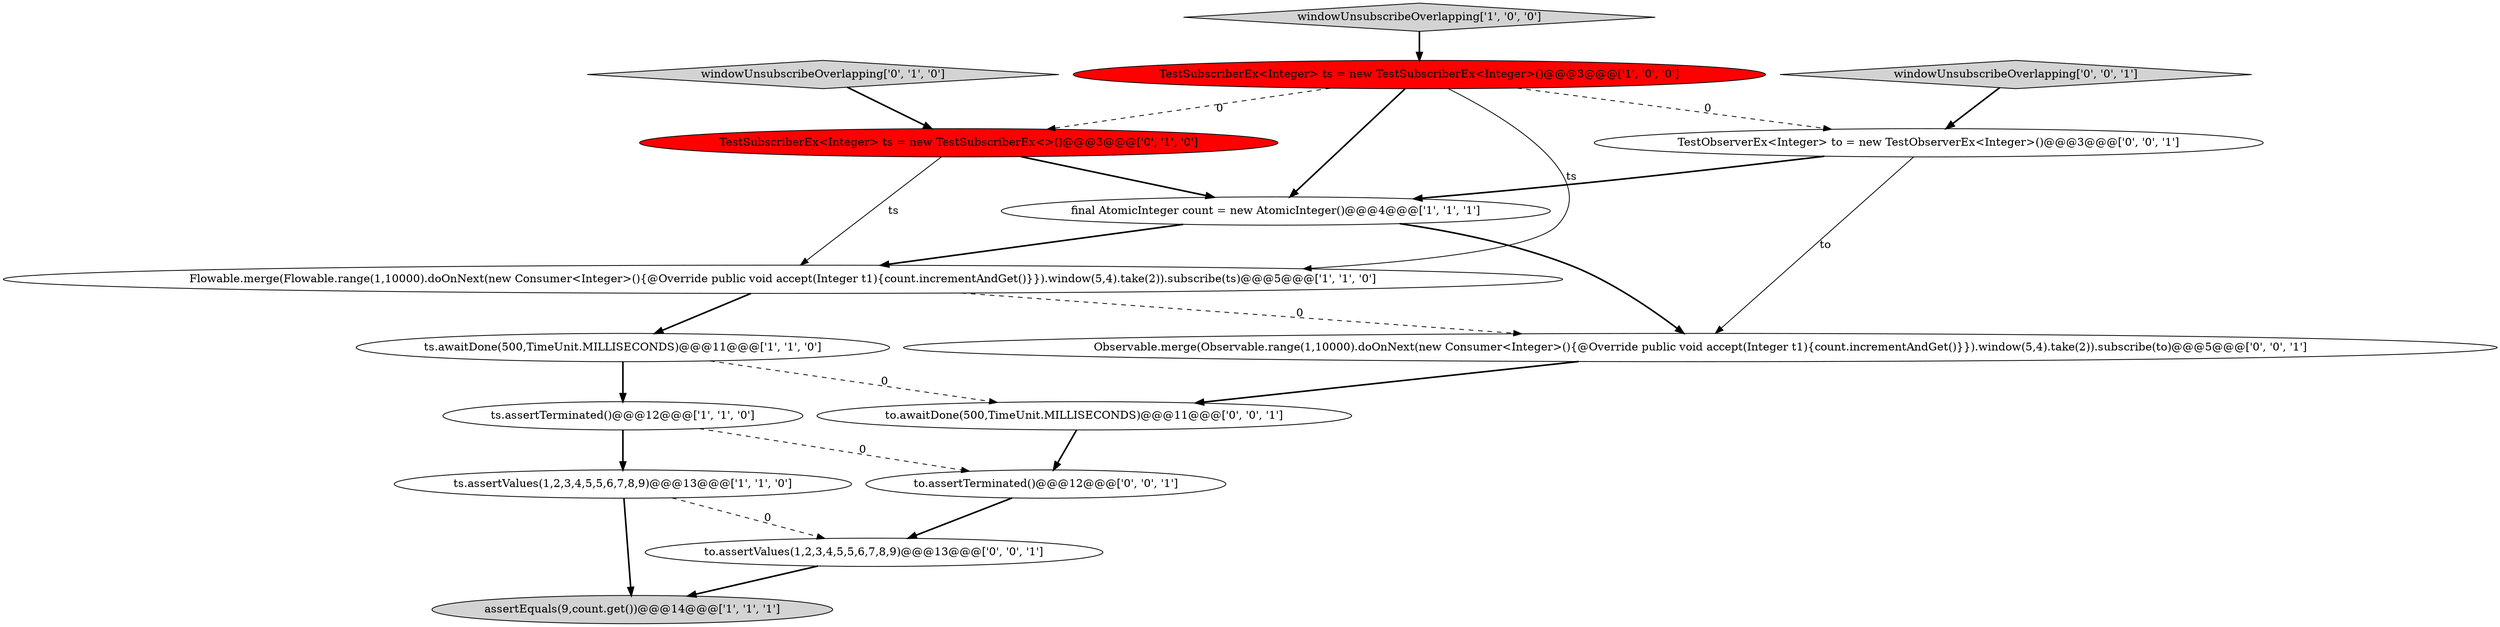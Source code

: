 digraph {
3 [style = filled, label = "assertEquals(9,count.get())@@@14@@@['1', '1', '1']", fillcolor = lightgray, shape = ellipse image = "AAA0AAABBB1BBB"];
9 [style = filled, label = "TestSubscriberEx<Integer> ts = new TestSubscriberEx<>()@@@3@@@['0', '1', '0']", fillcolor = red, shape = ellipse image = "AAA1AAABBB2BBB"];
2 [style = filled, label = "ts.assertValues(1,2,3,4,5,5,6,7,8,9)@@@13@@@['1', '1', '0']", fillcolor = white, shape = ellipse image = "AAA0AAABBB1BBB"];
1 [style = filled, label = "final AtomicInteger count = new AtomicInteger()@@@4@@@['1', '1', '1']", fillcolor = white, shape = ellipse image = "AAA0AAABBB1BBB"];
7 [style = filled, label = "ts.awaitDone(500,TimeUnit.MILLISECONDS)@@@11@@@['1', '1', '0']", fillcolor = white, shape = ellipse image = "AAA0AAABBB1BBB"];
8 [style = filled, label = "windowUnsubscribeOverlapping['0', '1', '0']", fillcolor = lightgray, shape = diamond image = "AAA0AAABBB2BBB"];
12 [style = filled, label = "TestObserverEx<Integer> to = new TestObserverEx<Integer>()@@@3@@@['0', '0', '1']", fillcolor = white, shape = ellipse image = "AAA0AAABBB3BBB"];
13 [style = filled, label = "to.awaitDone(500,TimeUnit.MILLISECONDS)@@@11@@@['0', '0', '1']", fillcolor = white, shape = ellipse image = "AAA0AAABBB3BBB"];
14 [style = filled, label = "Observable.merge(Observable.range(1,10000).doOnNext(new Consumer<Integer>(){@Override public void accept(Integer t1){count.incrementAndGet()}}).window(5,4).take(2)).subscribe(to)@@@5@@@['0', '0', '1']", fillcolor = white, shape = ellipse image = "AAA0AAABBB3BBB"];
5 [style = filled, label = "TestSubscriberEx<Integer> ts = new TestSubscriberEx<Integer>()@@@3@@@['1', '0', '0']", fillcolor = red, shape = ellipse image = "AAA1AAABBB1BBB"];
0 [style = filled, label = "windowUnsubscribeOverlapping['1', '0', '0']", fillcolor = lightgray, shape = diamond image = "AAA0AAABBB1BBB"];
6 [style = filled, label = "Flowable.merge(Flowable.range(1,10000).doOnNext(new Consumer<Integer>(){@Override public void accept(Integer t1){count.incrementAndGet()}}).window(5,4).take(2)).subscribe(ts)@@@5@@@['1', '1', '0']", fillcolor = white, shape = ellipse image = "AAA0AAABBB1BBB"];
4 [style = filled, label = "ts.assertTerminated()@@@12@@@['1', '1', '0']", fillcolor = white, shape = ellipse image = "AAA0AAABBB1BBB"];
15 [style = filled, label = "to.assertTerminated()@@@12@@@['0', '0', '1']", fillcolor = white, shape = ellipse image = "AAA0AAABBB3BBB"];
10 [style = filled, label = "to.assertValues(1,2,3,4,5,5,6,7,8,9)@@@13@@@['0', '0', '1']", fillcolor = white, shape = ellipse image = "AAA0AAABBB3BBB"];
11 [style = filled, label = "windowUnsubscribeOverlapping['0', '0', '1']", fillcolor = lightgray, shape = diamond image = "AAA0AAABBB3BBB"];
15->10 [style = bold, label=""];
5->12 [style = dashed, label="0"];
12->14 [style = solid, label="to"];
2->3 [style = bold, label=""];
10->3 [style = bold, label=""];
5->9 [style = dashed, label="0"];
11->12 [style = bold, label=""];
4->2 [style = bold, label=""];
7->4 [style = bold, label=""];
6->14 [style = dashed, label="0"];
12->1 [style = bold, label=""];
5->6 [style = solid, label="ts"];
2->10 [style = dashed, label="0"];
5->1 [style = bold, label=""];
9->6 [style = solid, label="ts"];
1->6 [style = bold, label=""];
4->15 [style = dashed, label="0"];
8->9 [style = bold, label=""];
7->13 [style = dashed, label="0"];
1->14 [style = bold, label=""];
13->15 [style = bold, label=""];
14->13 [style = bold, label=""];
6->7 [style = bold, label=""];
9->1 [style = bold, label=""];
0->5 [style = bold, label=""];
}
